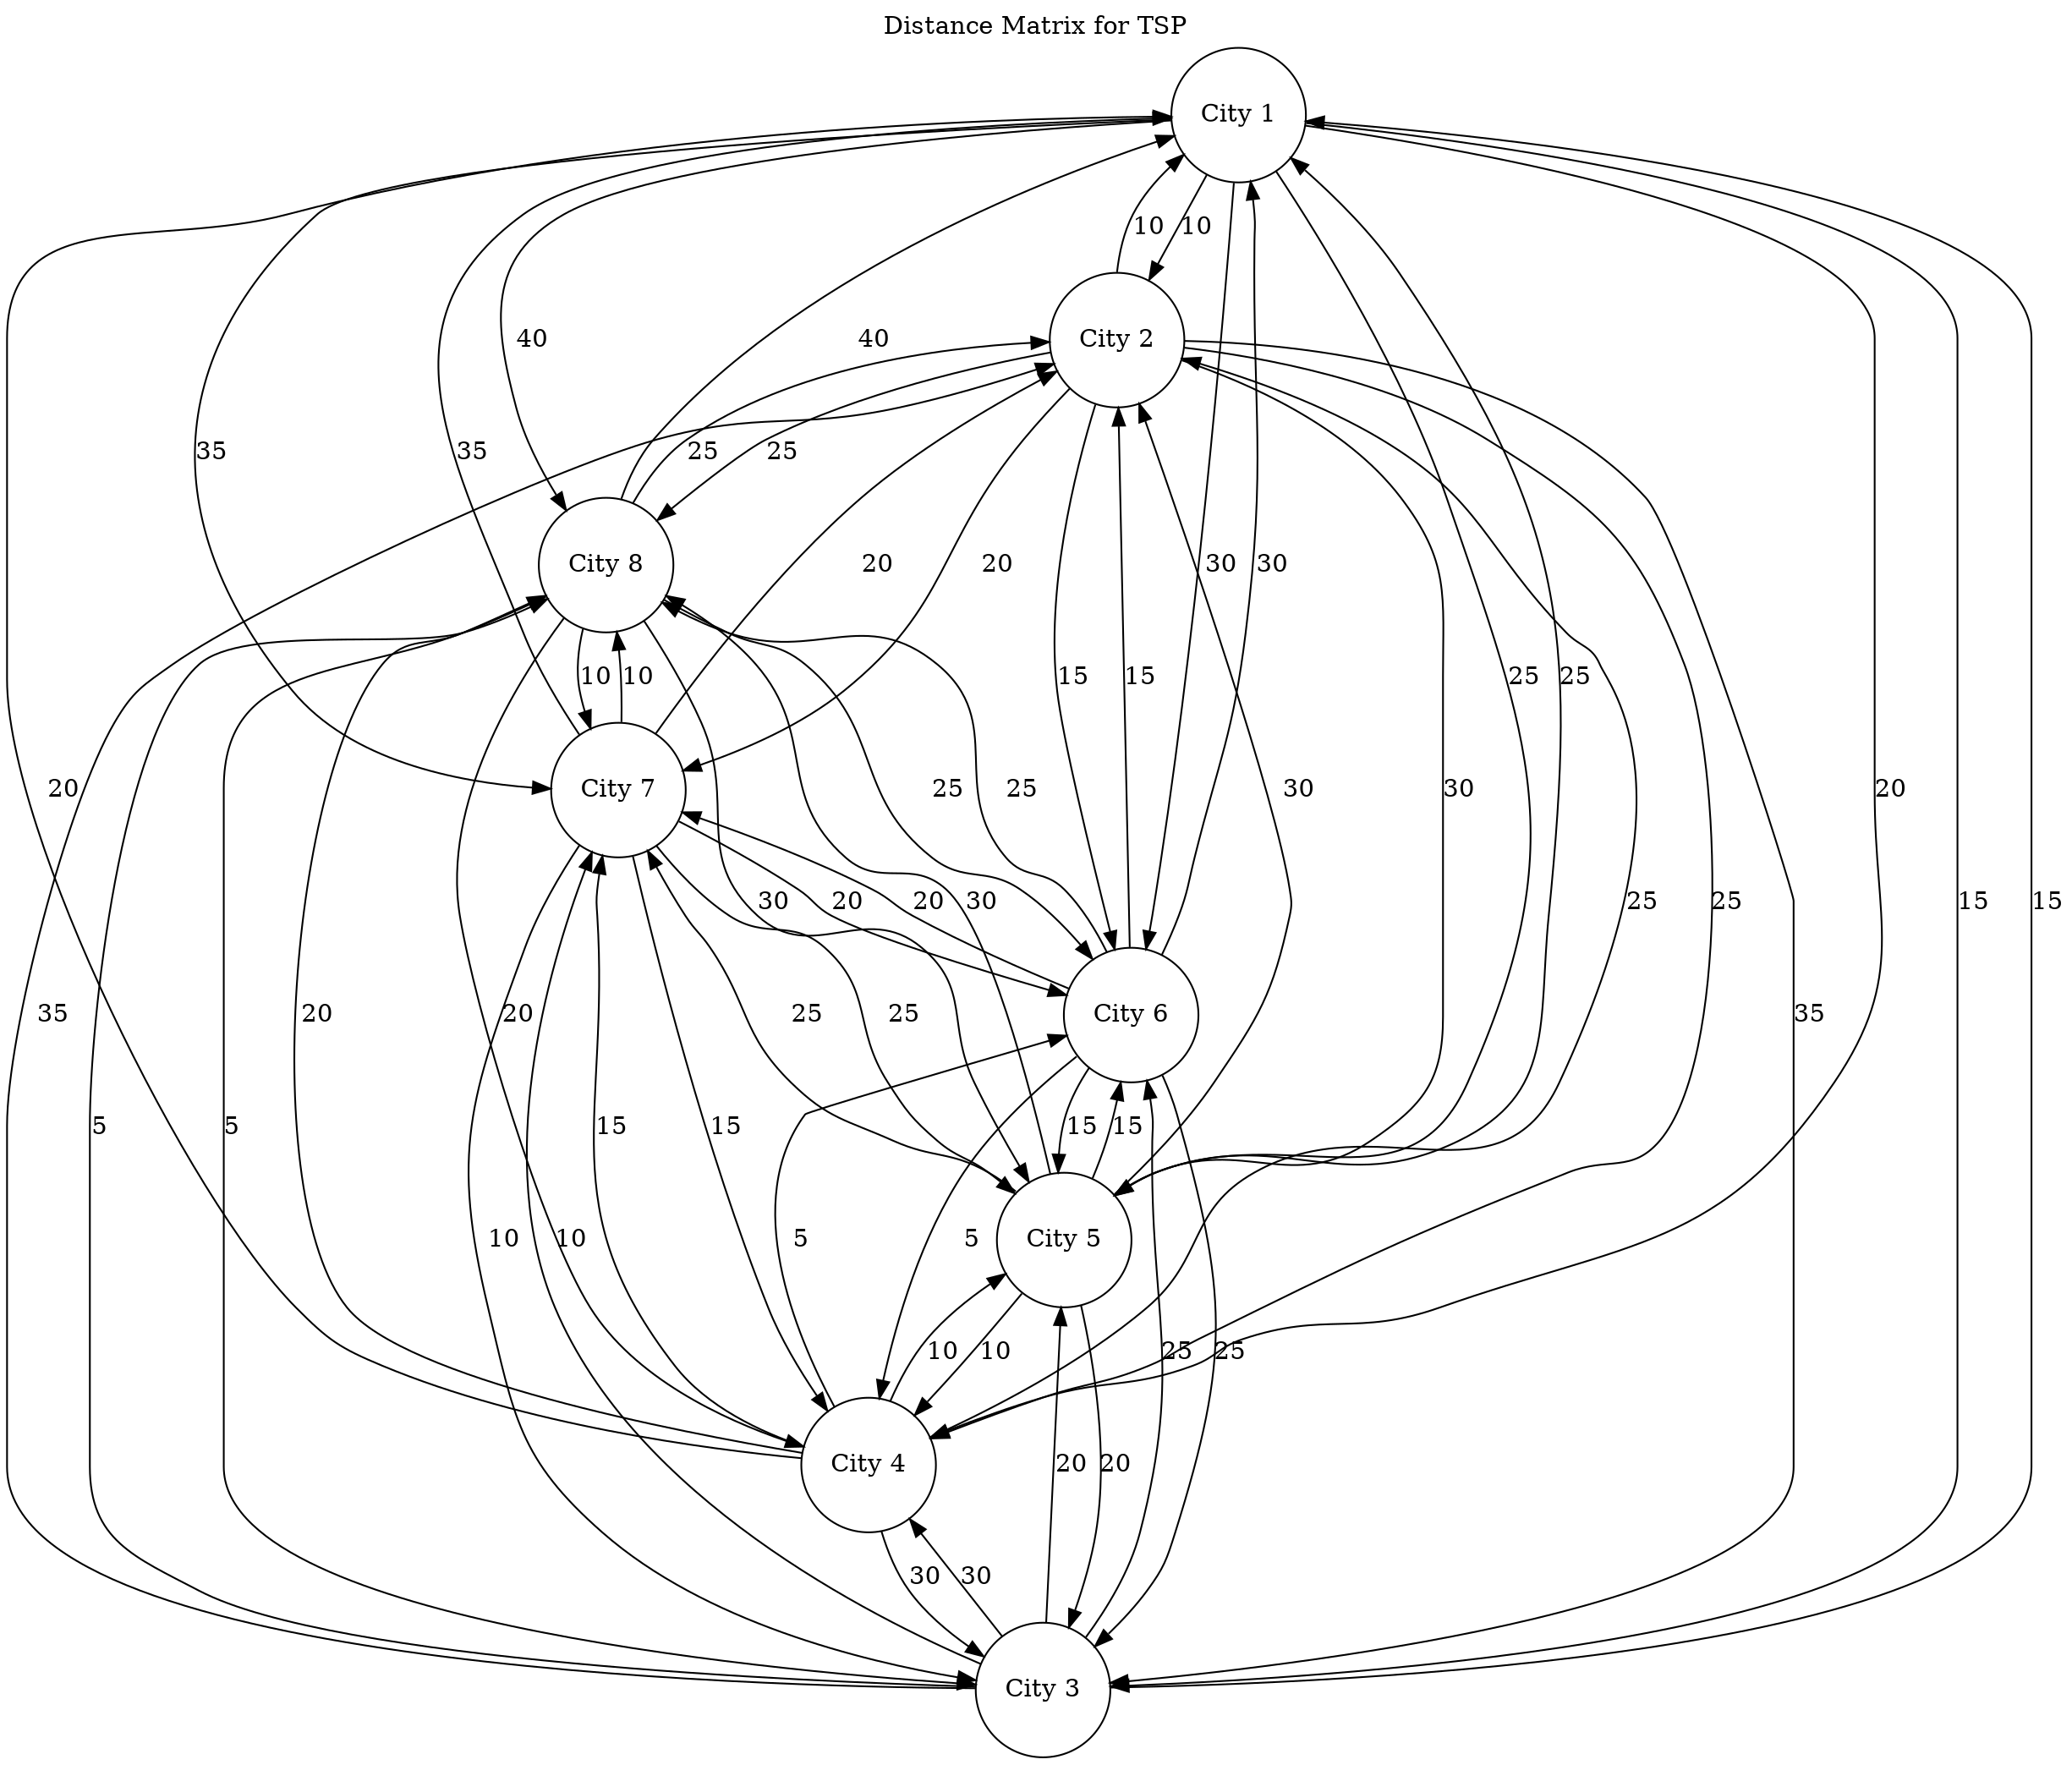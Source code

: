 digraph G {
    label="Distance Matrix for TSP"
    labelloc=top
    labeljust=center

    // Nodes representing cities
    node [shape=circle]
    A [label="City 1"]
    B [label="City 2"]
    C [label="City 3"]
    D [label="City 4"]
    E [label="City 5"]
    F [label="City 6"]
    G [label="City 7"]
    H [label="City 8"]

    // Edges representing distances between cities
    A -> B [label="10"]
    A -> C [label="15"]
    A -> D [label="20"]
    A -> E [label="25"]
    A -> F [label="30"]
    A -> G [label="35"]
    A -> H [label="40"]

    B -> A [label="10"]
    B -> C [label="35"]
    B -> D [label="25"]
    B -> E [label="30"]
    B -> F [label="15"]
    B -> G [label="20"]
    B -> H [label="25"]

    C -> A [label="15"]
    C -> B [label="35"]
    C -> D [label="30"]
    C -> E [label="20"]
    C -> F [label="25"]
    C -> G [label="10"]
    C -> H [label="5"]

    D -> A [label="20"]
    D -> B [label="25"]
    D -> C [label="30"]
    D -> E [label="10"]
    D -> F [label="5"]
    D -> G [label="15"]
    D -> H [label="20"]

    E -> A [label="25"]
    E -> B [label="30"]
    E -> C [label="20"]
    E -> D [label="10"]
    E -> F [label="15"]
    E -> G [label="25"]
    E -> H [label="30"]

    F -> A [label="30"]
    F -> B [label="15"]
    F -> C [label="25"]
    F -> D [label="5"]
    F -> E [label="15"]
    F -> G [label="20"]
    F -> H [label="25"]

    G -> A [label="35"]
    G -> B [label="20"]
    G -> C [label="10"]
    G -> D [label="15"]
    G -> E [label="25"]
    G -> F [label="20"]
    G -> H [label="10"]

    H -> A [label="40"]
    H -> B [label="25"]
    H -> C [label="5"]
    H -> D [label="20"]
    H -> E [label="30"]
    H -> F [label="25"]
    H -> G [label="10"]
}
